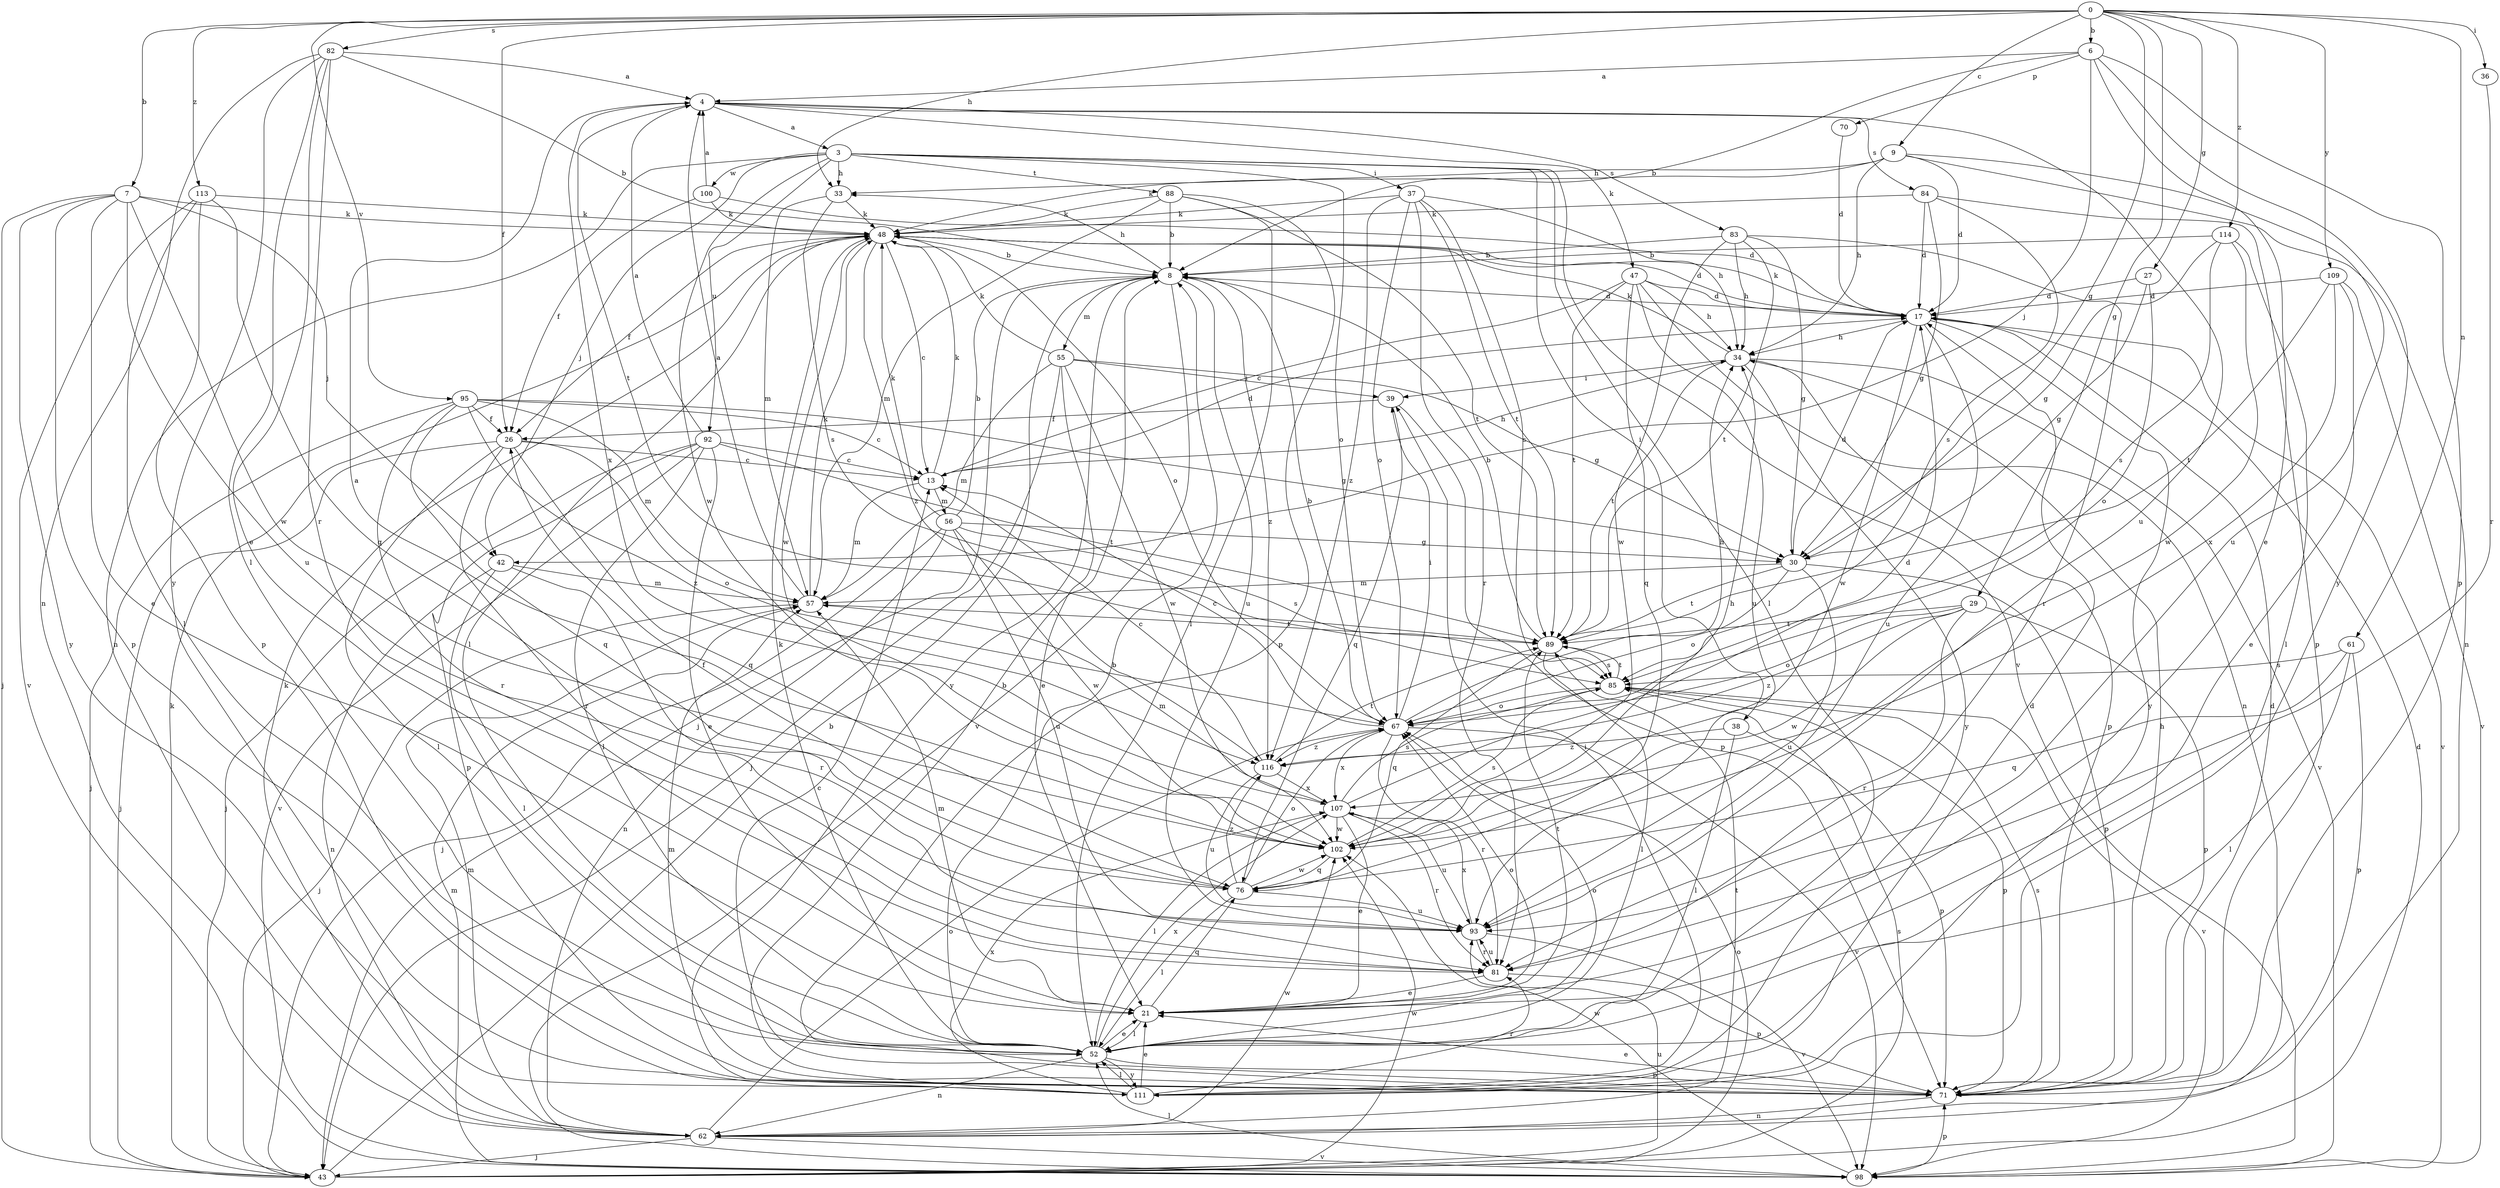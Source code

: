 strict digraph  {
0;
3;
4;
6;
7;
8;
9;
13;
17;
21;
26;
27;
29;
30;
33;
34;
36;
37;
38;
39;
42;
43;
47;
48;
52;
55;
56;
57;
61;
62;
67;
70;
71;
76;
81;
82;
83;
84;
85;
88;
89;
92;
93;
95;
98;
100;
102;
107;
109;
111;
113;
114;
116;
0 -> 6  [label=b];
0 -> 7  [label=b];
0 -> 9  [label=c];
0 -> 26  [label=f];
0 -> 27  [label=g];
0 -> 29  [label=g];
0 -> 30  [label=g];
0 -> 33  [label=h];
0 -> 36  [label=i];
0 -> 61  [label=n];
0 -> 82  [label=s];
0 -> 95  [label=v];
0 -> 109  [label=y];
0 -> 113  [label=z];
0 -> 114  [label=z];
3 -> 33  [label=h];
3 -> 37  [label=i];
3 -> 38  [label=i];
3 -> 42  [label=j];
3 -> 52  [label=l];
3 -> 62  [label=n];
3 -> 67  [label=o];
3 -> 88  [label=t];
3 -> 92  [label=u];
3 -> 98  [label=v];
3 -> 100  [label=w];
3 -> 102  [label=w];
4 -> 3  [label=a];
4 -> 47  [label=k];
4 -> 83  [label=s];
4 -> 84  [label=s];
4 -> 89  [label=t];
4 -> 93  [label=u];
4 -> 107  [label=x];
6 -> 4  [label=a];
6 -> 8  [label=b];
6 -> 21  [label=e];
6 -> 42  [label=j];
6 -> 70  [label=p];
6 -> 71  [label=p];
6 -> 111  [label=y];
7 -> 21  [label=e];
7 -> 42  [label=j];
7 -> 43  [label=j];
7 -> 48  [label=k];
7 -> 71  [label=p];
7 -> 93  [label=u];
7 -> 102  [label=w];
7 -> 111  [label=y];
8 -> 17  [label=d];
8 -> 33  [label=h];
8 -> 43  [label=j];
8 -> 55  [label=m];
8 -> 93  [label=u];
8 -> 98  [label=v];
8 -> 111  [label=y];
8 -> 116  [label=z];
9 -> 17  [label=d];
9 -> 33  [label=h];
9 -> 34  [label=h];
9 -> 48  [label=k];
9 -> 62  [label=n];
9 -> 93  [label=u];
13 -> 17  [label=d];
13 -> 34  [label=h];
13 -> 48  [label=k];
13 -> 56  [label=m];
13 -> 57  [label=m];
17 -> 34  [label=h];
17 -> 48  [label=k];
17 -> 93  [label=u];
17 -> 98  [label=v];
17 -> 102  [label=w];
17 -> 111  [label=y];
21 -> 52  [label=l];
21 -> 57  [label=m];
21 -> 67  [label=o];
21 -> 76  [label=q];
21 -> 89  [label=t];
26 -> 13  [label=c];
26 -> 43  [label=j];
26 -> 52  [label=l];
26 -> 67  [label=o];
26 -> 76  [label=q];
26 -> 81  [label=r];
27 -> 17  [label=d];
27 -> 30  [label=g];
27 -> 67  [label=o];
29 -> 67  [label=o];
29 -> 71  [label=p];
29 -> 81  [label=r];
29 -> 89  [label=t];
29 -> 102  [label=w];
29 -> 116  [label=z];
30 -> 17  [label=d];
30 -> 57  [label=m];
30 -> 67  [label=o];
30 -> 71  [label=p];
30 -> 89  [label=t];
30 -> 93  [label=u];
33 -> 48  [label=k];
33 -> 57  [label=m];
33 -> 85  [label=s];
34 -> 39  [label=i];
34 -> 48  [label=k];
34 -> 71  [label=p];
34 -> 89  [label=t];
34 -> 98  [label=v];
34 -> 111  [label=y];
36 -> 81  [label=r];
37 -> 34  [label=h];
37 -> 48  [label=k];
37 -> 67  [label=o];
37 -> 81  [label=r];
37 -> 85  [label=s];
37 -> 89  [label=t];
37 -> 116  [label=z];
38 -> 52  [label=l];
38 -> 71  [label=p];
38 -> 116  [label=z];
39 -> 26  [label=f];
39 -> 71  [label=p];
39 -> 76  [label=q];
42 -> 52  [label=l];
42 -> 57  [label=m];
42 -> 62  [label=n];
42 -> 81  [label=r];
43 -> 8  [label=b];
43 -> 17  [label=d];
43 -> 48  [label=k];
43 -> 67  [label=o];
43 -> 85  [label=s];
43 -> 93  [label=u];
43 -> 102  [label=w];
47 -> 13  [label=c];
47 -> 17  [label=d];
47 -> 34  [label=h];
47 -> 62  [label=n];
47 -> 76  [label=q];
47 -> 89  [label=t];
47 -> 93  [label=u];
48 -> 8  [label=b];
48 -> 13  [label=c];
48 -> 17  [label=d];
48 -> 26  [label=f];
48 -> 52  [label=l];
48 -> 67  [label=o];
48 -> 102  [label=w];
48 -> 116  [label=z];
52 -> 8  [label=b];
52 -> 21  [label=e];
52 -> 48  [label=k];
52 -> 62  [label=n];
52 -> 67  [label=o];
52 -> 71  [label=p];
52 -> 107  [label=x];
52 -> 111  [label=y];
55 -> 21  [label=e];
55 -> 30  [label=g];
55 -> 39  [label=i];
55 -> 43  [label=j];
55 -> 48  [label=k];
55 -> 57  [label=m];
55 -> 102  [label=w];
56 -> 8  [label=b];
56 -> 30  [label=g];
56 -> 43  [label=j];
56 -> 48  [label=k];
56 -> 62  [label=n];
56 -> 85  [label=s];
56 -> 93  [label=u];
56 -> 102  [label=w];
57 -> 4  [label=a];
57 -> 43  [label=j];
57 -> 48  [label=k];
57 -> 89  [label=t];
61 -> 52  [label=l];
61 -> 71  [label=p];
61 -> 76  [label=q];
61 -> 85  [label=s];
62 -> 43  [label=j];
62 -> 48  [label=k];
62 -> 57  [label=m];
62 -> 67  [label=o];
62 -> 89  [label=t];
62 -> 98  [label=v];
62 -> 102  [label=w];
67 -> 8  [label=b];
67 -> 13  [label=c];
67 -> 34  [label=h];
67 -> 39  [label=i];
67 -> 81  [label=r];
67 -> 98  [label=v];
67 -> 107  [label=x];
67 -> 116  [label=z];
70 -> 17  [label=d];
71 -> 13  [label=c];
71 -> 17  [label=d];
71 -> 21  [label=e];
71 -> 34  [label=h];
71 -> 57  [label=m];
71 -> 62  [label=n];
71 -> 85  [label=s];
76 -> 26  [label=f];
76 -> 52  [label=l];
76 -> 67  [label=o];
76 -> 93  [label=u];
76 -> 102  [label=w];
76 -> 116  [label=z];
81 -> 21  [label=e];
81 -> 71  [label=p];
81 -> 93  [label=u];
82 -> 4  [label=a];
82 -> 8  [label=b];
82 -> 21  [label=e];
82 -> 52  [label=l];
82 -> 62  [label=n];
82 -> 81  [label=r];
82 -> 111  [label=y];
83 -> 8  [label=b];
83 -> 30  [label=g];
83 -> 34  [label=h];
83 -> 81  [label=r];
83 -> 89  [label=t];
83 -> 102  [label=w];
84 -> 17  [label=d];
84 -> 30  [label=g];
84 -> 48  [label=k];
84 -> 71  [label=p];
84 -> 85  [label=s];
85 -> 67  [label=o];
85 -> 71  [label=p];
85 -> 89  [label=t];
85 -> 98  [label=v];
88 -> 8  [label=b];
88 -> 48  [label=k];
88 -> 52  [label=l];
88 -> 57  [label=m];
88 -> 71  [label=p];
88 -> 89  [label=t];
89 -> 8  [label=b];
89 -> 52  [label=l];
89 -> 76  [label=q];
89 -> 85  [label=s];
92 -> 4  [label=a];
92 -> 13  [label=c];
92 -> 21  [label=e];
92 -> 43  [label=j];
92 -> 52  [label=l];
92 -> 71  [label=p];
92 -> 89  [label=t];
92 -> 98  [label=v];
93 -> 81  [label=r];
93 -> 98  [label=v];
93 -> 107  [label=x];
95 -> 13  [label=c];
95 -> 26  [label=f];
95 -> 30  [label=g];
95 -> 43  [label=j];
95 -> 57  [label=m];
95 -> 76  [label=q];
95 -> 81  [label=r];
95 -> 116  [label=z];
98 -> 52  [label=l];
98 -> 57  [label=m];
98 -> 71  [label=p];
98 -> 102  [label=w];
100 -> 4  [label=a];
100 -> 17  [label=d];
100 -> 26  [label=f];
100 -> 48  [label=k];
102 -> 4  [label=a];
102 -> 34  [label=h];
102 -> 76  [label=q];
102 -> 85  [label=s];
107 -> 17  [label=d];
107 -> 21  [label=e];
107 -> 52  [label=l];
107 -> 57  [label=m];
107 -> 81  [label=r];
107 -> 85  [label=s];
107 -> 93  [label=u];
107 -> 102  [label=w];
109 -> 17  [label=d];
109 -> 21  [label=e];
109 -> 89  [label=t];
109 -> 98  [label=v];
109 -> 107  [label=x];
111 -> 8  [label=b];
111 -> 17  [label=d];
111 -> 21  [label=e];
111 -> 39  [label=i];
111 -> 52  [label=l];
111 -> 81  [label=r];
111 -> 107  [label=x];
113 -> 48  [label=k];
113 -> 52  [label=l];
113 -> 71  [label=p];
113 -> 76  [label=q];
113 -> 98  [label=v];
114 -> 8  [label=b];
114 -> 30  [label=g];
114 -> 52  [label=l];
114 -> 85  [label=s];
114 -> 102  [label=w];
116 -> 13  [label=c];
116 -> 89  [label=t];
116 -> 93  [label=u];
116 -> 107  [label=x];
}
